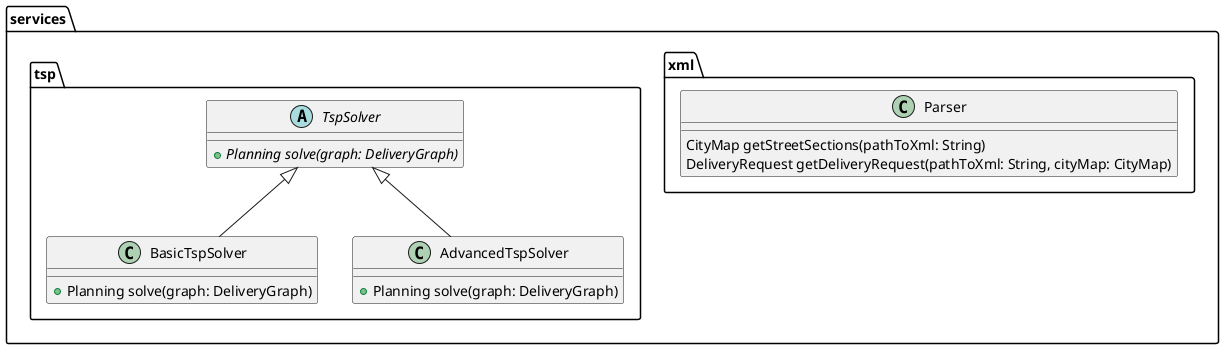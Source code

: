 @startuml

package services {
    package xml {
        class Parser {
            CityMap getStreetSections(pathToXml: String)
            DeliveryRequest getDeliveryRequest(pathToXml: String, cityMap: CityMap)
        }
    }

    package tsp {
        abstract class TspSolver {
            +{abstract} Planning solve(graph: DeliveryGraph)
        }

        class BasicTspSolver {
            +Planning solve(graph: DeliveryGraph)
        }

        class AdvancedTspSolver {
            +Planning solve(graph: DeliveryGraph)
        }

        TspSolver <|-- BasicTspSolver
        TspSolver <|-- AdvancedTspSolver

    }
}



@enduml
